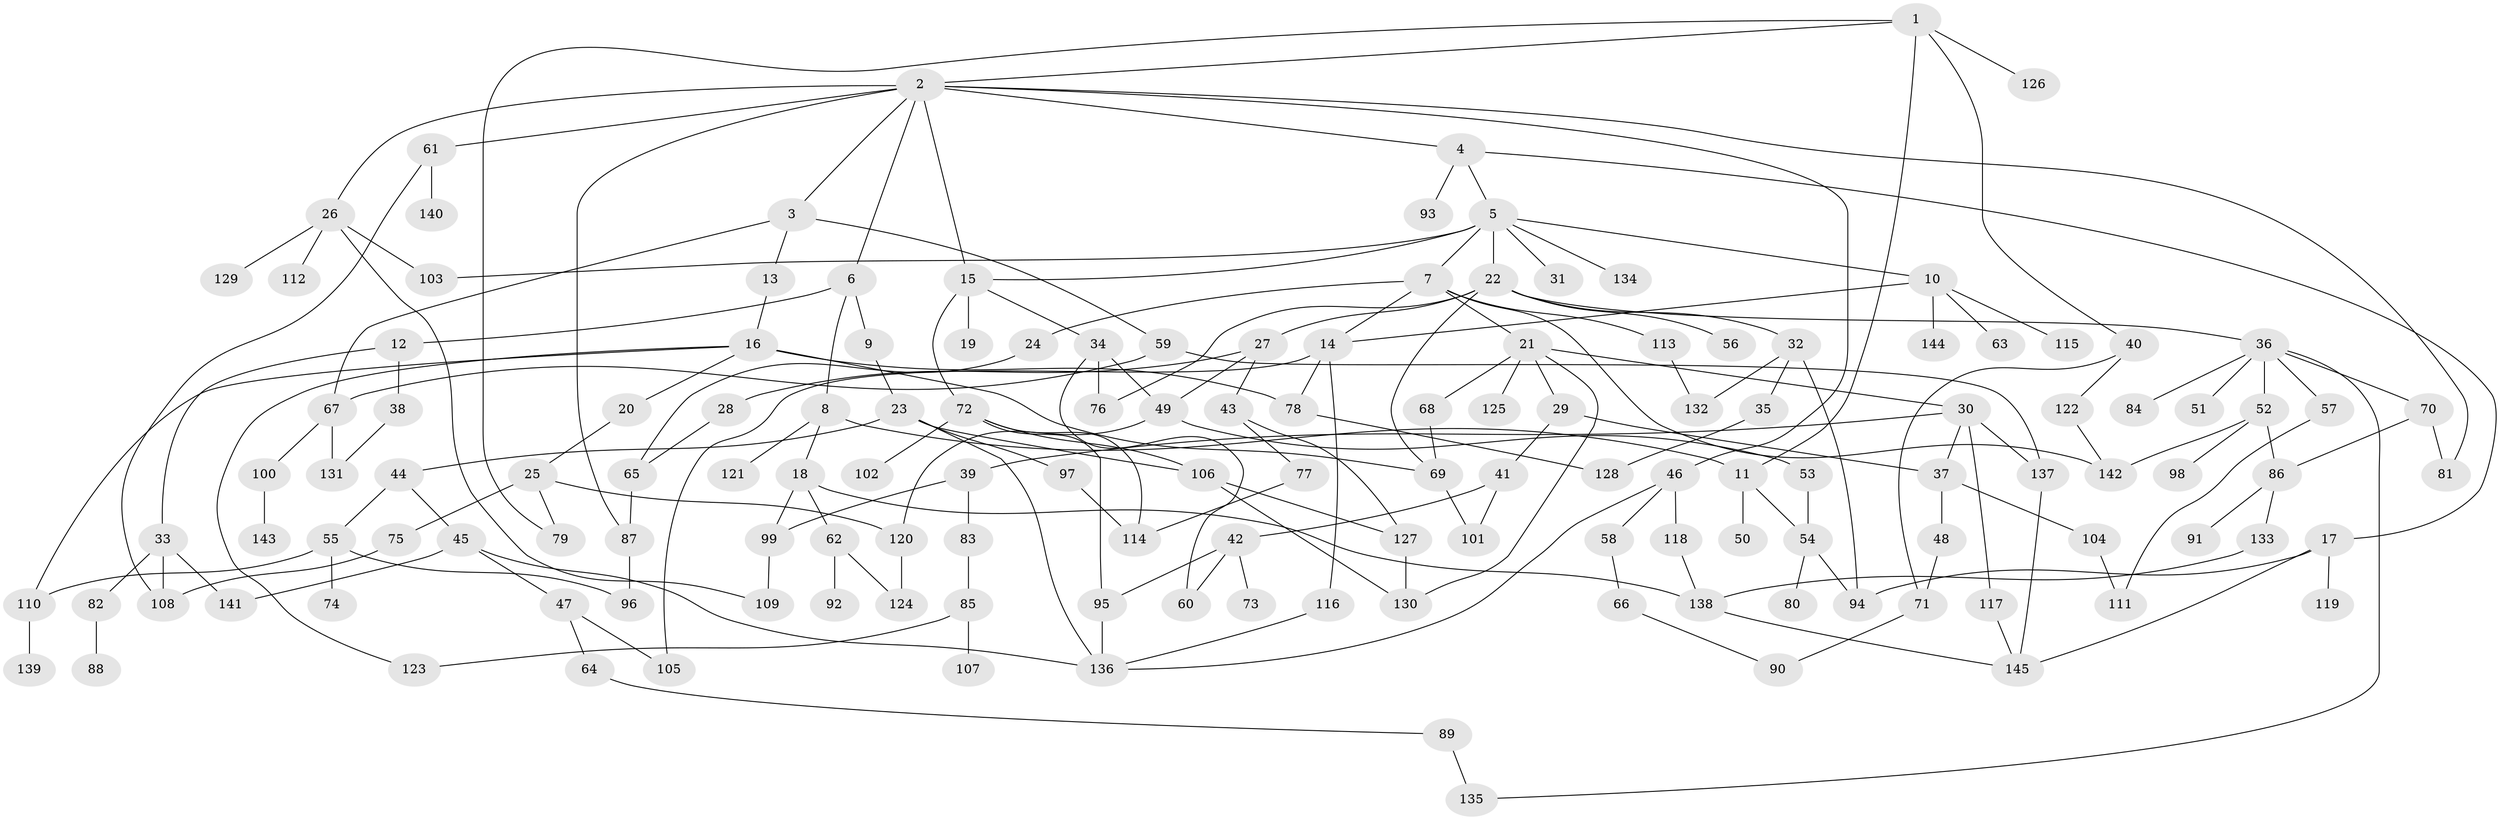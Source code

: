 // coarse degree distribution, {13: 0.010309278350515464, 4: 0.18556701030927836, 10: 0.010309278350515464, 8: 0.010309278350515464, 3: 0.18556701030927836, 2: 0.2268041237113402, 6: 0.05154639175257732, 5: 0.08247422680412371, 9: 0.010309278350515464, 1: 0.2268041237113402}
// Generated by graph-tools (version 1.1) at 2025/23/03/03/25 07:23:35]
// undirected, 145 vertices, 202 edges
graph export_dot {
graph [start="1"]
  node [color=gray90,style=filled];
  1;
  2;
  3;
  4;
  5;
  6;
  7;
  8;
  9;
  10;
  11;
  12;
  13;
  14;
  15;
  16;
  17;
  18;
  19;
  20;
  21;
  22;
  23;
  24;
  25;
  26;
  27;
  28;
  29;
  30;
  31;
  32;
  33;
  34;
  35;
  36;
  37;
  38;
  39;
  40;
  41;
  42;
  43;
  44;
  45;
  46;
  47;
  48;
  49;
  50;
  51;
  52;
  53;
  54;
  55;
  56;
  57;
  58;
  59;
  60;
  61;
  62;
  63;
  64;
  65;
  66;
  67;
  68;
  69;
  70;
  71;
  72;
  73;
  74;
  75;
  76;
  77;
  78;
  79;
  80;
  81;
  82;
  83;
  84;
  85;
  86;
  87;
  88;
  89;
  90;
  91;
  92;
  93;
  94;
  95;
  96;
  97;
  98;
  99;
  100;
  101;
  102;
  103;
  104;
  105;
  106;
  107;
  108;
  109;
  110;
  111;
  112;
  113;
  114;
  115;
  116;
  117;
  118;
  119;
  120;
  121;
  122;
  123;
  124;
  125;
  126;
  127;
  128;
  129;
  130;
  131;
  132;
  133;
  134;
  135;
  136;
  137;
  138;
  139;
  140;
  141;
  142;
  143;
  144;
  145;
  1 -- 2;
  1 -- 40;
  1 -- 126;
  1 -- 11;
  1 -- 79;
  2 -- 3;
  2 -- 4;
  2 -- 6;
  2 -- 26;
  2 -- 46;
  2 -- 61;
  2 -- 81;
  2 -- 15;
  2 -- 87;
  3 -- 13;
  3 -- 59;
  3 -- 67;
  4 -- 5;
  4 -- 17;
  4 -- 93;
  5 -- 7;
  5 -- 10;
  5 -- 15;
  5 -- 22;
  5 -- 31;
  5 -- 103;
  5 -- 134;
  6 -- 8;
  6 -- 9;
  6 -- 12;
  7 -- 14;
  7 -- 21;
  7 -- 24;
  7 -- 113;
  7 -- 142;
  8 -- 11;
  8 -- 18;
  8 -- 121;
  9 -- 23;
  10 -- 63;
  10 -- 115;
  10 -- 144;
  10 -- 14;
  11 -- 50;
  11 -- 54;
  12 -- 33;
  12 -- 38;
  13 -- 16;
  14 -- 105;
  14 -- 116;
  14 -- 78;
  15 -- 19;
  15 -- 34;
  15 -- 72;
  16 -- 20;
  16 -- 69;
  16 -- 78;
  16 -- 123;
  16 -- 110;
  17 -- 119;
  17 -- 145;
  17 -- 94;
  18 -- 62;
  18 -- 99;
  18 -- 138;
  20 -- 25;
  21 -- 29;
  21 -- 30;
  21 -- 68;
  21 -- 125;
  21 -- 130;
  22 -- 27;
  22 -- 32;
  22 -- 36;
  22 -- 56;
  22 -- 69;
  22 -- 76;
  23 -- 44;
  23 -- 97;
  23 -- 106;
  23 -- 136;
  24 -- 65;
  25 -- 75;
  25 -- 79;
  25 -- 120;
  26 -- 112;
  26 -- 129;
  26 -- 103;
  26 -- 109;
  27 -- 28;
  27 -- 43;
  27 -- 49;
  28 -- 65;
  29 -- 37;
  29 -- 41;
  30 -- 39;
  30 -- 117;
  30 -- 37;
  30 -- 137;
  32 -- 35;
  32 -- 132;
  32 -- 94;
  33 -- 82;
  33 -- 108;
  33 -- 141;
  34 -- 49;
  34 -- 76;
  34 -- 60;
  35 -- 128;
  36 -- 51;
  36 -- 52;
  36 -- 57;
  36 -- 70;
  36 -- 84;
  36 -- 135;
  37 -- 48;
  37 -- 104;
  38 -- 131;
  39 -- 83;
  39 -- 99;
  40 -- 71;
  40 -- 122;
  41 -- 42;
  41 -- 101;
  42 -- 60;
  42 -- 73;
  42 -- 95;
  43 -- 77;
  43 -- 127;
  44 -- 45;
  44 -- 55;
  45 -- 47;
  45 -- 136;
  45 -- 141;
  46 -- 58;
  46 -- 118;
  46 -- 136;
  47 -- 64;
  47 -- 105;
  48 -- 71;
  49 -- 53;
  49 -- 120;
  52 -- 86;
  52 -- 98;
  52 -- 142;
  53 -- 54;
  54 -- 80;
  54 -- 94;
  55 -- 74;
  55 -- 110;
  55 -- 96;
  57 -- 111;
  58 -- 66;
  59 -- 137;
  59 -- 67;
  61 -- 140;
  61 -- 108;
  62 -- 92;
  62 -- 124;
  64 -- 89;
  65 -- 87;
  66 -- 90;
  67 -- 100;
  67 -- 131;
  68 -- 69;
  69 -- 101;
  70 -- 81;
  70 -- 86;
  71 -- 90;
  72 -- 95;
  72 -- 102;
  72 -- 114;
  72 -- 106;
  75 -- 108;
  77 -- 114;
  78 -- 128;
  82 -- 88;
  83 -- 85;
  85 -- 107;
  85 -- 123;
  86 -- 91;
  86 -- 133;
  87 -- 96;
  89 -- 135;
  95 -- 136;
  97 -- 114;
  99 -- 109;
  100 -- 143;
  104 -- 111;
  106 -- 130;
  106 -- 127;
  110 -- 139;
  113 -- 132;
  116 -- 136;
  117 -- 145;
  118 -- 138;
  120 -- 124;
  122 -- 142;
  127 -- 130;
  133 -- 138;
  137 -- 145;
  138 -- 145;
}
